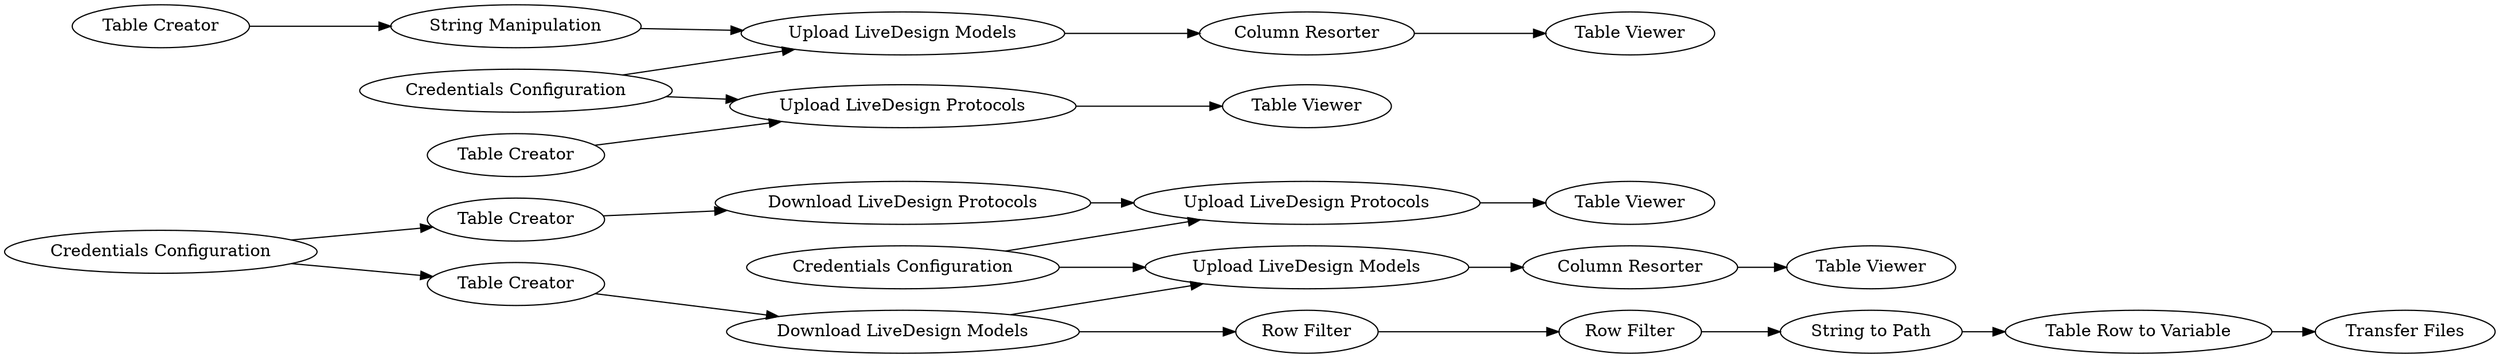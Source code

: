 digraph {
	15975 -> 15984
	15992 -> 15996
	15989 -> 16
	16002 -> 15995
	16000 -> 15992
	15982 -> 15983
	16 -> 15
	15991 -> 15983
	15991 -> 15975
	15983 -> 15987
	15990 -> 15988
	15987 -> 15985
	15995 -> 15993
	15982 -> 15990
	15971 -> 15973
	15996 -> 15994
	15997 -> 15995
	15997 -> 15992
	15986 -> 15982
	16001 -> 16000
	15971 -> 15986
	15974 -> 15975
	15988 -> 15989
	15973 -> 15974
	15994 [label="Table Viewer"]
	15988 [label="Row Filter"]
	16001 [label="Table Creator"]
	15990 [label="Row Filter"]
	16002 [label="Table Creator"]
	16000 [label="String Manipulation"]
	15984 [label="Table Viewer"]
	15993 [label="Table Viewer"]
	15 [label="Transfer Files"]
	15983 [label="Upload LiveDesign Models"]
	15985 [label="Table Viewer"]
	16 [label="Table Row to Variable"]
	15974 [label="Download LiveDesign Protocols"]
	15991 [label="Credentials Configuration"]
	15975 [label="Upload LiveDesign Protocols"]
	15995 [label="Upload LiveDesign Protocols"]
	15996 [label="Column Resorter"]
	15992 [label="Upload LiveDesign Models"]
	15987 [label="Column Resorter"]
	15986 [label="Table Creator"]
	15973 [label="Table Creator"]
	15971 [label="Credentials Configuration"]
	15982 [label="Download LiveDesign Models"]
	15989 [label="String to Path"]
	15997 [label="Credentials Configuration"]
	rankdir=LR
}
